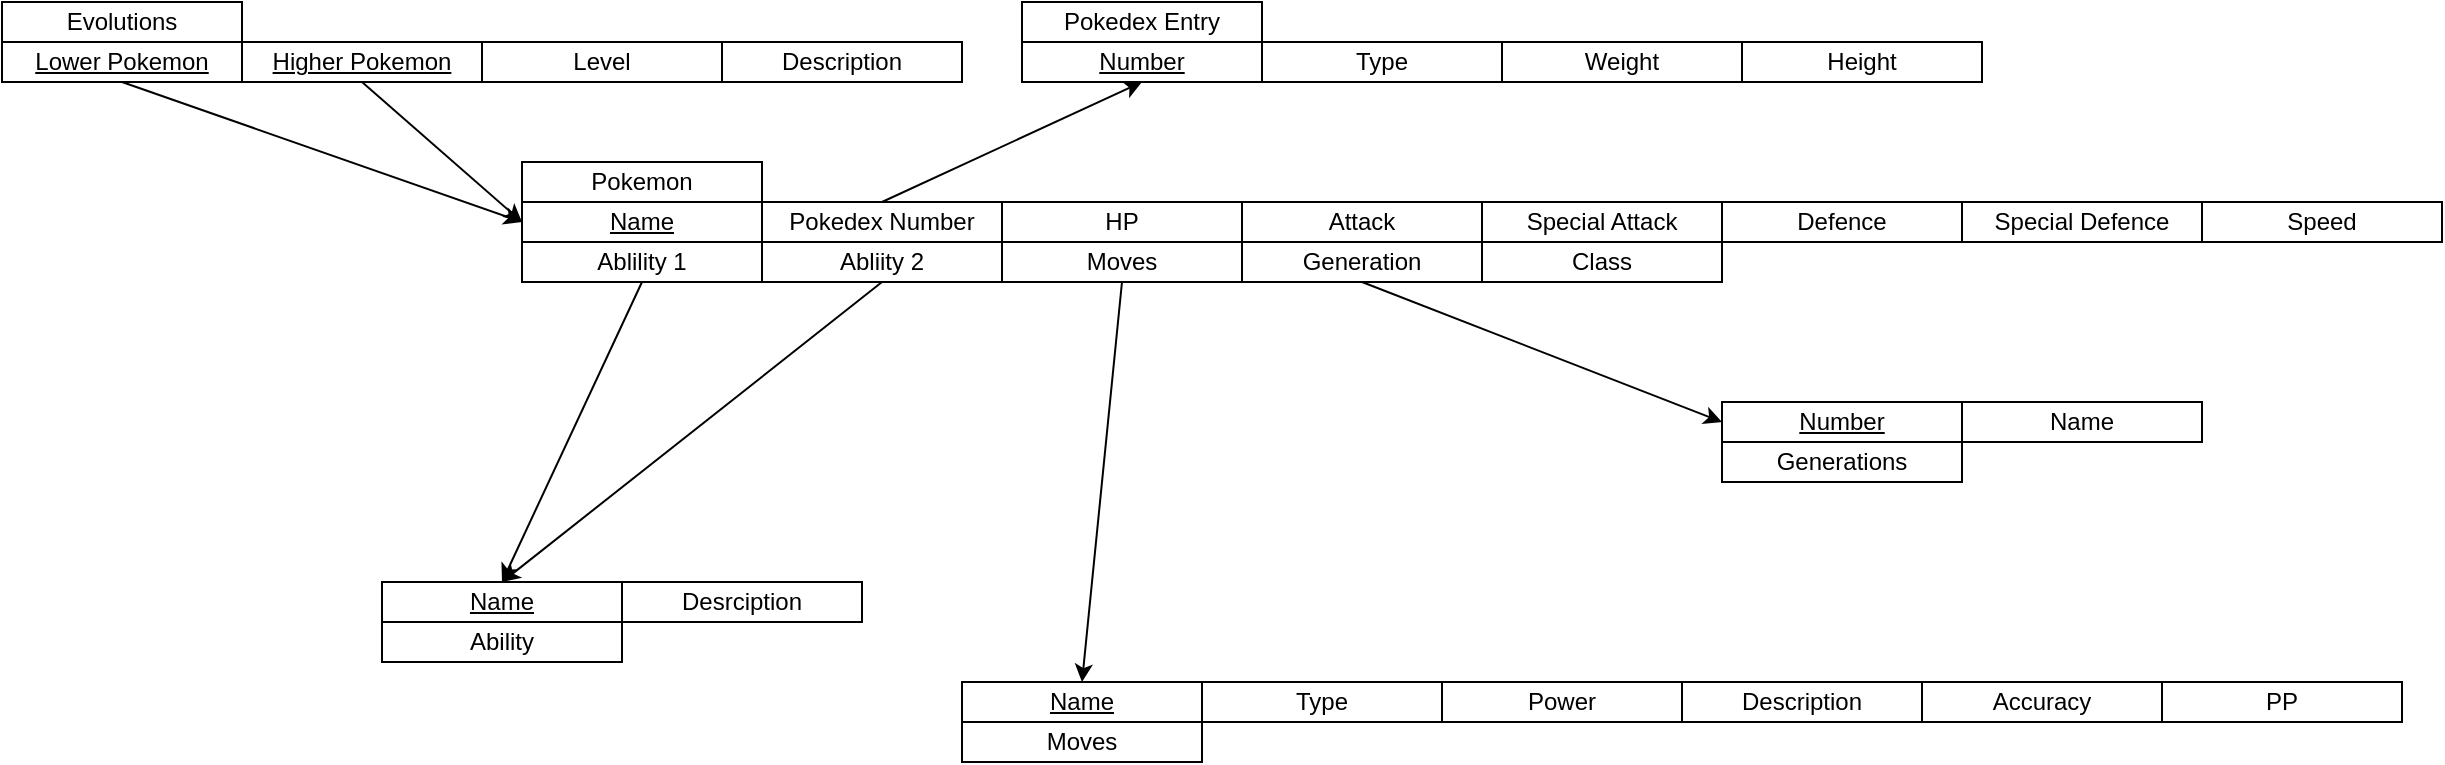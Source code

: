 <mxfile version="20.5.1" type="device"><diagram id="wwDJAsabG_NviO8a9nP9" name="Page-1"><mxGraphModel dx="2272" dy="793" grid="1" gridSize="10" guides="1" tooltips="1" connect="1" arrows="1" fold="1" page="1" pageScale="1" pageWidth="850" pageHeight="1100" math="0" shadow="0"><root><mxCell id="0"/><mxCell id="1" parent="0"/><mxCell id="vw8f43ZhaewvS8YJaPF--1" value="Pokemon" style="rounded=0;whiteSpace=wrap;html=1;" vertex="1" parent="1"><mxGeometry x="220" y="220" width="120" height="20" as="geometry"/></mxCell><mxCell id="vw8f43ZhaewvS8YJaPF--2" value="&lt;u&gt;Name&lt;/u&gt;" style="rounded=0;whiteSpace=wrap;html=1;" vertex="1" parent="1"><mxGeometry x="220" y="240" width="120" height="20" as="geometry"/></mxCell><mxCell id="vw8f43ZhaewvS8YJaPF--70" style="edgeStyle=none;rounded=0;orthogonalLoop=1;jettySize=auto;html=1;exitX=0.5;exitY=0;exitDx=0;exitDy=0;entryX=0.5;entryY=1;entryDx=0;entryDy=0;endArrow=classic;endFill=1;elbow=vertical;" edge="1" parent="1" source="vw8f43ZhaewvS8YJaPF--5" target="vw8f43ZhaewvS8YJaPF--35"><mxGeometry relative="1" as="geometry"/></mxCell><mxCell id="vw8f43ZhaewvS8YJaPF--5" value="Pokedex Number" style="rounded=0;whiteSpace=wrap;html=1;" vertex="1" parent="1"><mxGeometry x="340" y="240" width="120" height="20" as="geometry"/></mxCell><mxCell id="vw8f43ZhaewvS8YJaPF--6" value="HP&lt;span style=&quot;white-space: pre;&quot;&gt;&lt;/span&gt;" style="rounded=0;whiteSpace=wrap;html=1;" vertex="1" parent="1"><mxGeometry x="460" y="240" width="120" height="20" as="geometry"/></mxCell><mxCell id="vw8f43ZhaewvS8YJaPF--7" value="Attack" style="rounded=0;whiteSpace=wrap;html=1;" vertex="1" parent="1"><mxGeometry x="580" y="240" width="120" height="20" as="geometry"/></mxCell><mxCell id="vw8f43ZhaewvS8YJaPF--8" value="Special Attack" style="rounded=0;whiteSpace=wrap;html=1;" vertex="1" parent="1"><mxGeometry x="700" y="240" width="120" height="20" as="geometry"/></mxCell><mxCell id="vw8f43ZhaewvS8YJaPF--9" value="Defence" style="rounded=0;whiteSpace=wrap;html=1;" vertex="1" parent="1"><mxGeometry x="820" y="240" width="120" height="20" as="geometry"/></mxCell><mxCell id="vw8f43ZhaewvS8YJaPF--10" value="Special Defence" style="rounded=0;whiteSpace=wrap;html=1;" vertex="1" parent="1"><mxGeometry x="940" y="240" width="120" height="20" as="geometry"/></mxCell><mxCell id="vw8f43ZhaewvS8YJaPF--11" value="Speed" style="rounded=0;whiteSpace=wrap;html=1;" vertex="1" parent="1"><mxGeometry x="1060" y="240" width="120" height="20" as="geometry"/></mxCell><mxCell id="vw8f43ZhaewvS8YJaPF--66" style="edgeStyle=none;rounded=0;orthogonalLoop=1;jettySize=auto;html=1;exitX=0.5;exitY=1;exitDx=0;exitDy=0;entryX=0.5;entryY=0;entryDx=0;entryDy=0;endArrow=classic;endFill=1;elbow=vertical;" edge="1" parent="1" source="vw8f43ZhaewvS8YJaPF--12" target="vw8f43ZhaewvS8YJaPF--49"><mxGeometry relative="1" as="geometry"/></mxCell><mxCell id="vw8f43ZhaewvS8YJaPF--12" value="Ablility 1" style="rounded=0;whiteSpace=wrap;html=1;" vertex="1" parent="1"><mxGeometry x="220" y="260" width="120" height="20" as="geometry"/></mxCell><mxCell id="vw8f43ZhaewvS8YJaPF--67" style="edgeStyle=none;rounded=0;orthogonalLoop=1;jettySize=auto;html=1;exitX=0.5;exitY=1;exitDx=0;exitDy=0;endArrow=classic;endFill=1;elbow=vertical;" edge="1" parent="1" source="vw8f43ZhaewvS8YJaPF--13"><mxGeometry relative="1" as="geometry"><mxPoint x="210" y="430" as="targetPoint"/></mxGeometry></mxCell><mxCell id="vw8f43ZhaewvS8YJaPF--13" value="Abliity 2" style="rounded=0;whiteSpace=wrap;html=1;" vertex="1" parent="1"><mxGeometry x="340" y="260" width="120" height="20" as="geometry"/></mxCell><mxCell id="vw8f43ZhaewvS8YJaPF--69" style="edgeStyle=none;rounded=0;orthogonalLoop=1;jettySize=auto;html=1;exitX=0.5;exitY=1;exitDx=0;exitDy=0;entryX=0.5;entryY=0;entryDx=0;entryDy=0;endArrow=classic;endFill=1;elbow=vertical;" edge="1" parent="1" source="vw8f43ZhaewvS8YJaPF--14" target="vw8f43ZhaewvS8YJaPF--27"><mxGeometry relative="1" as="geometry"/></mxCell><mxCell id="vw8f43ZhaewvS8YJaPF--14" value="Moves" style="rounded=0;whiteSpace=wrap;html=1;" vertex="1" parent="1"><mxGeometry x="460" y="260" width="120" height="20" as="geometry"/></mxCell><mxCell id="vw8f43ZhaewvS8YJaPF--68" style="edgeStyle=none;rounded=0;orthogonalLoop=1;jettySize=auto;html=1;exitX=0.5;exitY=1;exitDx=0;exitDy=0;entryX=0;entryY=0.5;entryDx=0;entryDy=0;endArrow=classic;endFill=1;elbow=vertical;" edge="1" parent="1" source="vw8f43ZhaewvS8YJaPF--15" target="vw8f43ZhaewvS8YJaPF--40"><mxGeometry relative="1" as="geometry"/></mxCell><mxCell id="vw8f43ZhaewvS8YJaPF--15" value="Generation" style="rounded=0;whiteSpace=wrap;html=1;" vertex="1" parent="1"><mxGeometry x="580" y="260" width="120" height="20" as="geometry"/></mxCell><mxCell id="vw8f43ZhaewvS8YJaPF--16" value="Class" style="rounded=0;whiteSpace=wrap;html=1;" vertex="1" parent="1"><mxGeometry x="700" y="260" width="120" height="20" as="geometry"/></mxCell><mxCell id="vw8f43ZhaewvS8YJaPF--17" value="Evolutions" style="rounded=0;whiteSpace=wrap;html=1;" vertex="1" parent="1"><mxGeometry x="-40" y="140" width="120" height="20" as="geometry"/></mxCell><mxCell id="vw8f43ZhaewvS8YJaPF--72" style="edgeStyle=none;rounded=0;orthogonalLoop=1;jettySize=auto;html=1;exitX=0.5;exitY=1;exitDx=0;exitDy=0;endArrow=classic;endFill=1;elbow=vertical;" edge="1" parent="1" source="vw8f43ZhaewvS8YJaPF--18"><mxGeometry relative="1" as="geometry"><mxPoint x="220" y="250" as="targetPoint"/></mxGeometry></mxCell><mxCell id="vw8f43ZhaewvS8YJaPF--18" value="&lt;u&gt;Lower Pokemon&lt;/u&gt;" style="rounded=0;whiteSpace=wrap;html=1;" vertex="1" parent="1"><mxGeometry x="-40" y="160" width="120" height="20" as="geometry"/></mxCell><mxCell id="vw8f43ZhaewvS8YJaPF--71" style="edgeStyle=none;rounded=0;orthogonalLoop=1;jettySize=auto;html=1;exitX=0.5;exitY=1;exitDx=0;exitDy=0;entryX=0;entryY=0.5;entryDx=0;entryDy=0;endArrow=classic;endFill=1;elbow=vertical;" edge="1" parent="1" source="vw8f43ZhaewvS8YJaPF--19" target="vw8f43ZhaewvS8YJaPF--2"><mxGeometry relative="1" as="geometry"/></mxCell><mxCell id="vw8f43ZhaewvS8YJaPF--19" value="&lt;u&gt;Higher Pokemon&lt;/u&gt;" style="rounded=0;whiteSpace=wrap;html=1;" vertex="1" parent="1"><mxGeometry x="80" y="160" width="120" height="20" as="geometry"/></mxCell><mxCell id="vw8f43ZhaewvS8YJaPF--20" value="Level" style="rounded=0;whiteSpace=wrap;html=1;" vertex="1" parent="1"><mxGeometry x="200" y="160" width="120" height="20" as="geometry"/></mxCell><mxCell id="vw8f43ZhaewvS8YJaPF--21" value="Description" style="rounded=0;whiteSpace=wrap;html=1;" vertex="1" parent="1"><mxGeometry x="320" y="160" width="120" height="20" as="geometry"/></mxCell><mxCell id="vw8f43ZhaewvS8YJaPF--26" value="Moves" style="rounded=0;whiteSpace=wrap;html=1;" vertex="1" parent="1"><mxGeometry x="440" y="500" width="120" height="20" as="geometry"/></mxCell><mxCell id="vw8f43ZhaewvS8YJaPF--27" value="&lt;u&gt;Name&lt;/u&gt;" style="rounded=0;whiteSpace=wrap;html=1;" vertex="1" parent="1"><mxGeometry x="440" y="480" width="120" height="20" as="geometry"/></mxCell><mxCell id="vw8f43ZhaewvS8YJaPF--28" value="Type" style="rounded=0;whiteSpace=wrap;html=1;" vertex="1" parent="1"><mxGeometry x="560" y="480" width="120" height="20" as="geometry"/></mxCell><mxCell id="vw8f43ZhaewvS8YJaPF--29" value="Power" style="rounded=0;whiteSpace=wrap;html=1;" vertex="1" parent="1"><mxGeometry x="680" y="480" width="120" height="20" as="geometry"/></mxCell><mxCell id="vw8f43ZhaewvS8YJaPF--30" value="Description" style="rounded=0;whiteSpace=wrap;html=1;" vertex="1" parent="1"><mxGeometry x="800" y="480" width="120" height="20" as="geometry"/></mxCell><mxCell id="vw8f43ZhaewvS8YJaPF--31" value="Accuracy" style="rounded=0;whiteSpace=wrap;html=1;" vertex="1" parent="1"><mxGeometry x="920" y="480" width="120" height="20" as="geometry"/></mxCell><mxCell id="vw8f43ZhaewvS8YJaPF--32" value="PP" style="rounded=0;whiteSpace=wrap;html=1;" vertex="1" parent="1"><mxGeometry x="1040" y="480" width="120" height="20" as="geometry"/></mxCell><mxCell id="vw8f43ZhaewvS8YJaPF--34" value="Pokedex Entry" style="rounded=0;whiteSpace=wrap;html=1;" vertex="1" parent="1"><mxGeometry x="470" y="140" width="120" height="20" as="geometry"/></mxCell><mxCell id="vw8f43ZhaewvS8YJaPF--35" value="&lt;u&gt;Number&lt;/u&gt;" style="rounded=0;whiteSpace=wrap;html=1;" vertex="1" parent="1"><mxGeometry x="470" y="160" width="120" height="20" as="geometry"/></mxCell><mxCell id="vw8f43ZhaewvS8YJaPF--36" value="Type" style="rounded=0;whiteSpace=wrap;html=1;" vertex="1" parent="1"><mxGeometry x="590" y="160" width="120" height="20" as="geometry"/></mxCell><mxCell id="vw8f43ZhaewvS8YJaPF--37" value="Weight" style="rounded=0;whiteSpace=wrap;html=1;" vertex="1" parent="1"><mxGeometry x="710" y="160" width="120" height="20" as="geometry"/></mxCell><mxCell id="vw8f43ZhaewvS8YJaPF--38" value="Height" style="rounded=0;whiteSpace=wrap;html=1;" vertex="1" parent="1"><mxGeometry x="830" y="160" width="120" height="20" as="geometry"/></mxCell><mxCell id="vw8f43ZhaewvS8YJaPF--39" value="Generations" style="rounded=0;whiteSpace=wrap;html=1;" vertex="1" parent="1"><mxGeometry x="820" y="360" width="120" height="20" as="geometry"/></mxCell><mxCell id="vw8f43ZhaewvS8YJaPF--40" value="&lt;u&gt;Number&lt;/u&gt;" style="rounded=0;whiteSpace=wrap;html=1;" vertex="1" parent="1"><mxGeometry x="820" y="340" width="120" height="20" as="geometry"/></mxCell><mxCell id="vw8f43ZhaewvS8YJaPF--41" value="Name" style="rounded=0;whiteSpace=wrap;html=1;" vertex="1" parent="1"><mxGeometry x="940" y="340" width="120" height="20" as="geometry"/></mxCell><mxCell id="vw8f43ZhaewvS8YJaPF--48" value="Ability" style="rounded=0;whiteSpace=wrap;html=1;" vertex="1" parent="1"><mxGeometry x="150" y="450" width="120" height="20" as="geometry"/></mxCell><mxCell id="vw8f43ZhaewvS8YJaPF--49" value="&lt;u&gt;Name&lt;/u&gt;" style="rounded=0;whiteSpace=wrap;html=1;" vertex="1" parent="1"><mxGeometry x="150" y="430" width="120" height="20" as="geometry"/></mxCell><mxCell id="vw8f43ZhaewvS8YJaPF--50" value="Desrciption" style="rounded=0;whiteSpace=wrap;html=1;" vertex="1" parent="1"><mxGeometry x="270" y="430" width="120" height="20" as="geometry"/></mxCell></root></mxGraphModel></diagram></mxfile>